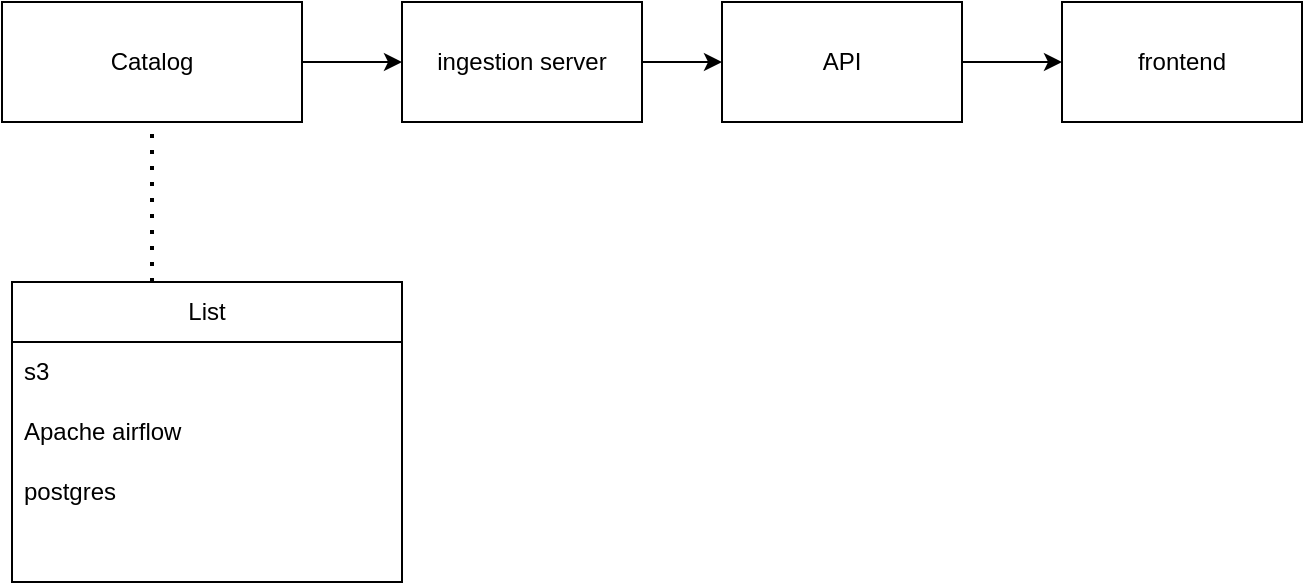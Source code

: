 <mxfile version="22.0.4" type="github">
  <diagram name="Page-1" id="oxYtSTE7NsLopAtp6_bH">
    <mxGraphModel dx="1434" dy="758" grid="1" gridSize="10" guides="1" tooltips="1" connect="1" arrows="1" fold="1" page="1" pageScale="1" pageWidth="850" pageHeight="1100" math="0" shadow="0">
      <root>
        <mxCell id="0" />
        <mxCell id="1" parent="0" />
        <mxCell id="3oV9QbpdV0CVC9IOfJpf-1" value="Catalog" style="rounded=0;whiteSpace=wrap;html=1;" vertex="1" parent="1">
          <mxGeometry x="30" y="70" width="150" height="60" as="geometry" />
        </mxCell>
        <mxCell id="3oV9QbpdV0CVC9IOfJpf-2" value="" style="endArrow=classic;html=1;rounded=0;exitX=1;exitY=0.5;exitDx=0;exitDy=0;" edge="1" parent="1" source="3oV9QbpdV0CVC9IOfJpf-1" target="3oV9QbpdV0CVC9IOfJpf-3">
          <mxGeometry width="50" height="50" relative="1" as="geometry">
            <mxPoint x="400" y="420" as="sourcePoint" />
            <mxPoint x="240" y="100" as="targetPoint" />
          </mxGeometry>
        </mxCell>
        <mxCell id="3oV9QbpdV0CVC9IOfJpf-3" value="ingestion server" style="rounded=0;whiteSpace=wrap;html=1;" vertex="1" parent="1">
          <mxGeometry x="230" y="70" width="120" height="60" as="geometry" />
        </mxCell>
        <mxCell id="3oV9QbpdV0CVC9IOfJpf-4" value="" style="endArrow=classic;html=1;rounded=0;exitX=1;exitY=0.5;exitDx=0;exitDy=0;" edge="1" parent="1" source="3oV9QbpdV0CVC9IOfJpf-3" target="3oV9QbpdV0CVC9IOfJpf-5">
          <mxGeometry width="50" height="50" relative="1" as="geometry">
            <mxPoint x="400" y="420" as="sourcePoint" />
            <mxPoint x="410" y="100" as="targetPoint" />
          </mxGeometry>
        </mxCell>
        <mxCell id="3oV9QbpdV0CVC9IOfJpf-5" value="API" style="rounded=0;whiteSpace=wrap;html=1;" vertex="1" parent="1">
          <mxGeometry x="390" y="70" width="120" height="60" as="geometry" />
        </mxCell>
        <mxCell id="3oV9QbpdV0CVC9IOfJpf-6" value="" style="endArrow=classic;html=1;rounded=0;exitX=1;exitY=0.5;exitDx=0;exitDy=0;" edge="1" parent="1" source="3oV9QbpdV0CVC9IOfJpf-5" target="3oV9QbpdV0CVC9IOfJpf-7">
          <mxGeometry width="50" height="50" relative="1" as="geometry">
            <mxPoint x="400" y="420" as="sourcePoint" />
            <mxPoint x="610" y="100" as="targetPoint" />
          </mxGeometry>
        </mxCell>
        <mxCell id="3oV9QbpdV0CVC9IOfJpf-7" value="frontend" style="rounded=0;whiteSpace=wrap;html=1;" vertex="1" parent="1">
          <mxGeometry x="560" y="70" width="120" height="60" as="geometry" />
        </mxCell>
        <mxCell id="3oV9QbpdV0CVC9IOfJpf-8" value="" style="endArrow=none;dashed=1;html=1;dashPattern=1 3;strokeWidth=2;rounded=0;entryX=0.5;entryY=1;entryDx=0;entryDy=0;" edge="1" parent="1" target="3oV9QbpdV0CVC9IOfJpf-1">
          <mxGeometry width="50" height="50" relative="1" as="geometry">
            <mxPoint x="105" y="210" as="sourcePoint" />
            <mxPoint x="450" y="370" as="targetPoint" />
          </mxGeometry>
        </mxCell>
        <mxCell id="3oV9QbpdV0CVC9IOfJpf-10" value="List" style="swimlane;fontStyle=0;childLayout=stackLayout;horizontal=1;startSize=30;horizontalStack=0;resizeParent=1;resizeParentMax=0;resizeLast=0;collapsible=1;marginBottom=0;whiteSpace=wrap;html=1;" vertex="1" parent="1">
          <mxGeometry x="35" y="210" width="195" height="150" as="geometry">
            <mxRectangle x="35" y="210" width="60" height="30" as="alternateBounds" />
          </mxGeometry>
        </mxCell>
        <mxCell id="3oV9QbpdV0CVC9IOfJpf-11" value="s3" style="text;strokeColor=none;fillColor=none;align=left;verticalAlign=middle;spacingLeft=4;spacingRight=4;overflow=hidden;points=[[0,0.5],[1,0.5]];portConstraint=eastwest;rotatable=0;whiteSpace=wrap;html=1;" vertex="1" parent="3oV9QbpdV0CVC9IOfJpf-10">
          <mxGeometry y="30" width="195" height="30" as="geometry" />
        </mxCell>
        <mxCell id="3oV9QbpdV0CVC9IOfJpf-12" value="Apache airflow" style="text;strokeColor=none;fillColor=none;align=left;verticalAlign=middle;spacingLeft=4;spacingRight=4;overflow=hidden;points=[[0,0.5],[1,0.5]];portConstraint=eastwest;rotatable=0;whiteSpace=wrap;html=1;" vertex="1" parent="3oV9QbpdV0CVC9IOfJpf-10">
          <mxGeometry y="60" width="195" height="30" as="geometry" />
        </mxCell>
        <mxCell id="3oV9QbpdV0CVC9IOfJpf-13" value="postgres" style="text;strokeColor=none;fillColor=none;align=left;verticalAlign=middle;spacingLeft=4;spacingRight=4;overflow=hidden;points=[[0,0.5],[1,0.5]];portConstraint=eastwest;rotatable=0;whiteSpace=wrap;html=1;" vertex="1" parent="3oV9QbpdV0CVC9IOfJpf-10">
          <mxGeometry y="90" width="195" height="30" as="geometry" />
        </mxCell>
        <mxCell id="3oV9QbpdV0CVC9IOfJpf-19" style="text;strokeColor=none;fillColor=none;align=left;verticalAlign=middle;spacingLeft=4;spacingRight=4;overflow=hidden;points=[[0,0.5],[1,0.5]];portConstraint=eastwest;rotatable=0;whiteSpace=wrap;html=1;" vertex="1" parent="3oV9QbpdV0CVC9IOfJpf-10">
          <mxGeometry y="120" width="195" height="30" as="geometry" />
        </mxCell>
      </root>
    </mxGraphModel>
  </diagram>
</mxfile>
